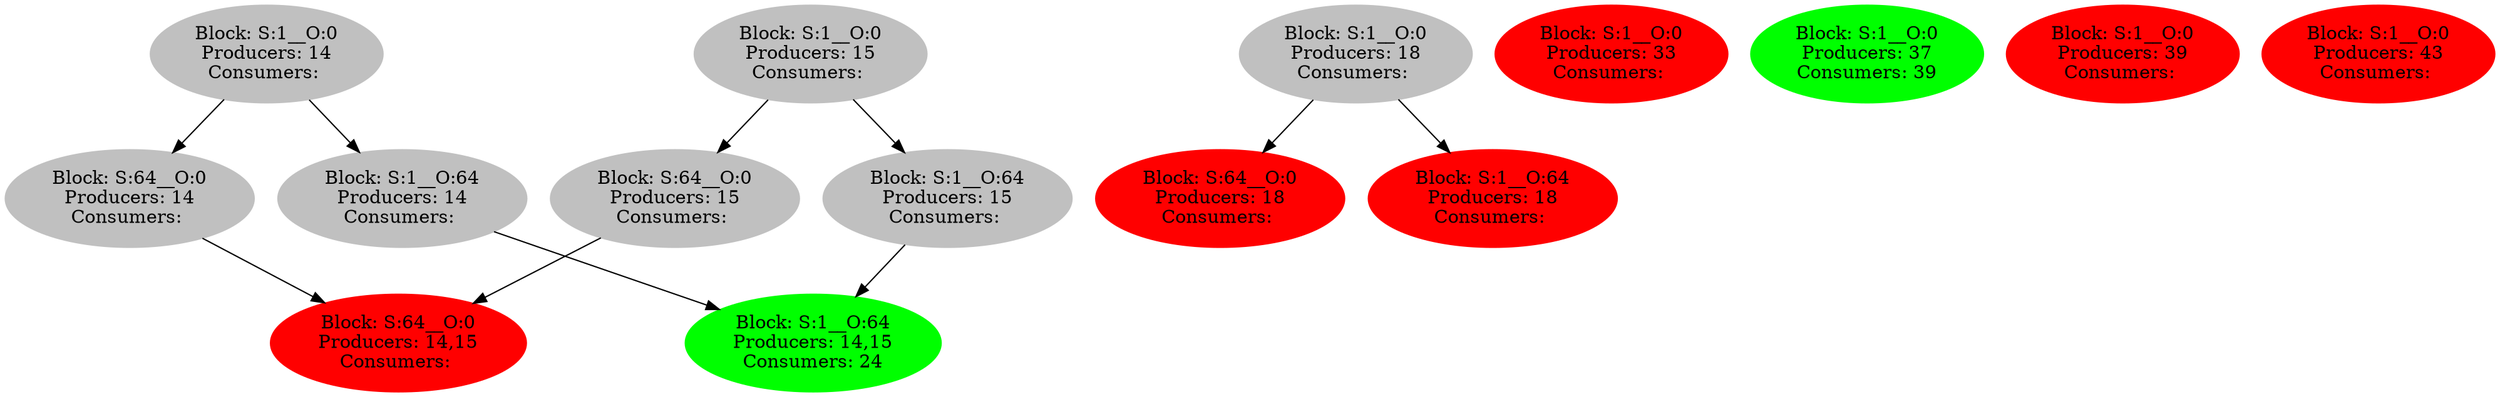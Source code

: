 strict digraph  {
0 [color=grey, label="Block: S:1__O:0
Producers: 14
Consumers: ", style=filled];
1 [color=grey, label="Block: S:64__O:0
Producers: 14
Consumers: ", style=filled];
2 [color=red, label="Block: S:64__O:0
Producers: 14,15
Consumers: ", style=filled];
3 [color=grey, label="Block: S:1__O:64
Producers: 14
Consumers: ", style=filled];
4 [color=green, label="Block: S:1__O:64
Producers: 14,15
Consumers: 24", style=filled];
5 [color=grey, label="Block: S:1__O:0
Producers: 15
Consumers: ", style=filled];
6 [color=grey, label="Block: S:64__O:0
Producers: 15
Consumers: ", style=filled];
7 [color=grey, label="Block: S:1__O:64
Producers: 15
Consumers: ", style=filled];
8 [color=grey, label="Block: S:1__O:0
Producers: 18
Consumers: ", style=filled];
9 [color=red, label="Block: S:64__O:0
Producers: 18
Consumers: ", style=filled];
10 [color=red, label="Block: S:1__O:64
Producers: 18
Consumers: ", style=filled];
11 [color=red, label="Block: S:1__O:0
Producers: 33
Consumers: ", style=filled];
12 [color=green, label="Block: S:1__O:0
Producers: 37
Consumers: 39", style=filled];
13 [color=red, label="Block: S:1__O:0
Producers: 39
Consumers: ", style=filled];
14 [color=red, label="Block: S:1__O:0
Producers: 43
Consumers: ", style=filled];
0 -> 1;
0 -> 3;
1 -> 2;
3 -> 4;
5 -> 6;
5 -> 7;
6 -> 2;
7 -> 4;
8 -> 9;
8 -> 10;
}
